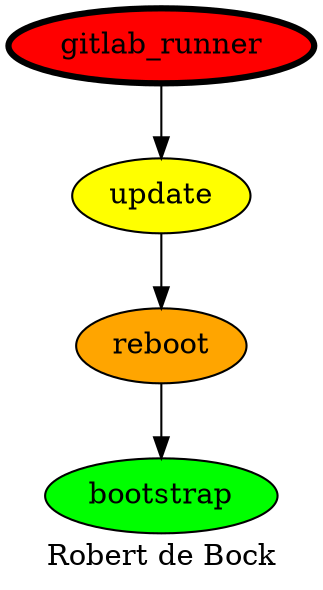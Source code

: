 digraph PhiloDilemma {
  label = "Robert de Bock" ;
  overlap=false
  {
    bootstrap [fillcolor=green style=filled]
    update [fillcolor=yellow style=filled]
    reboot [fillcolor=orange style=filled]
    gitlab_runner [fillcolor=red style=filled penwidth=3]
  }
  gitlab_runner -> update
  update -> reboot
  reboot -> bootstrap
}
